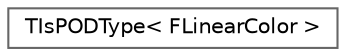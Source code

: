 digraph "Graphical Class Hierarchy"
{
 // INTERACTIVE_SVG=YES
 // LATEX_PDF_SIZE
  bgcolor="transparent";
  edge [fontname=Helvetica,fontsize=10,labelfontname=Helvetica,labelfontsize=10];
  node [fontname=Helvetica,fontsize=10,shape=box,height=0.2,width=0.4];
  rankdir="LR";
  Node0 [id="Node000000",label="TIsPODType\< FLinearColor \>",height=0.2,width=0.4,color="grey40", fillcolor="white", style="filled",URL="$d9/d4a/structTIsPODType_3_01FLinearColor_01_4.html",tooltip=" "];
}
